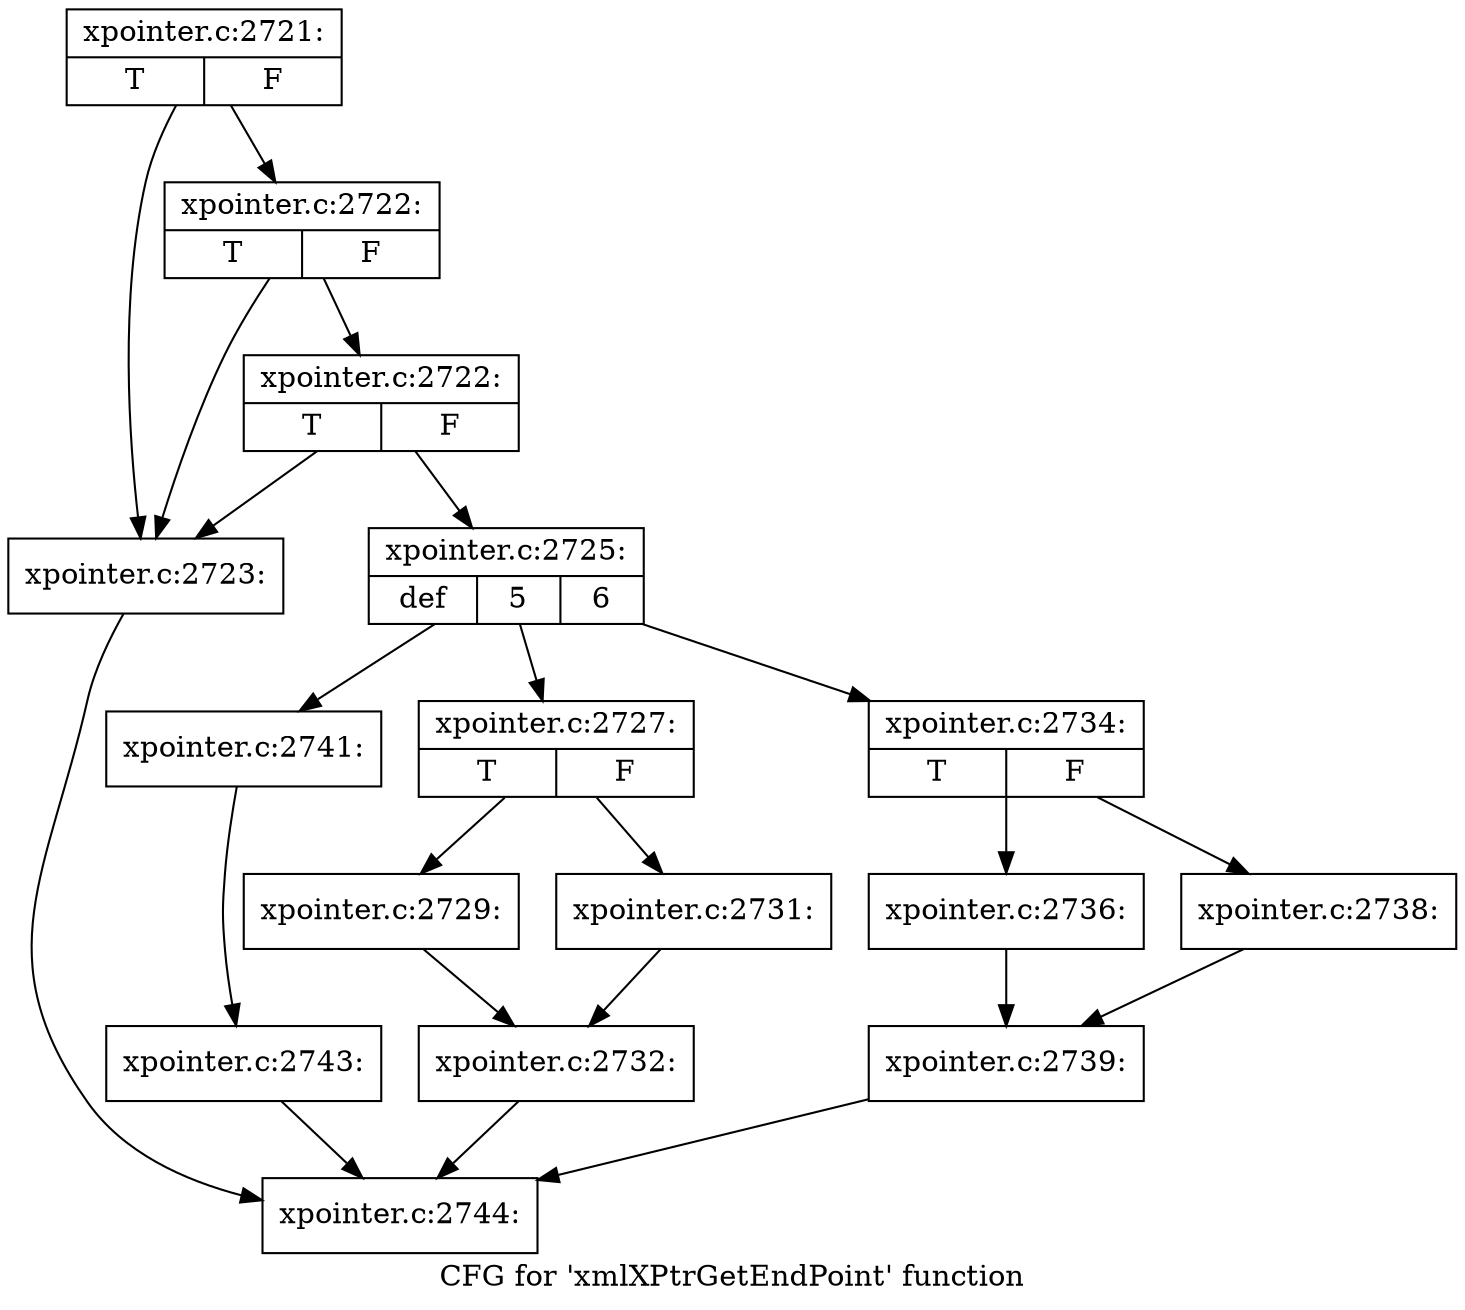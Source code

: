 digraph "CFG for 'xmlXPtrGetEndPoint' function" {
	label="CFG for 'xmlXPtrGetEndPoint' function";

	Node0x5297870 [shape=record,label="{xpointer.c:2721:|{<s0>T|<s1>F}}"];
	Node0x5297870 -> Node0x5298560;
	Node0x5297870 -> Node0x5298680;
	Node0x5298680 [shape=record,label="{xpointer.c:2722:|{<s0>T|<s1>F}}"];
	Node0x5298680 -> Node0x5298560;
	Node0x5298680 -> Node0x5298600;
	Node0x5298600 [shape=record,label="{xpointer.c:2722:|{<s0>T|<s1>F}}"];
	Node0x5298600 -> Node0x5298560;
	Node0x5298600 -> Node0x52985b0;
	Node0x5298560 [shape=record,label="{xpointer.c:2723:}"];
	Node0x5298560 -> Node0x509e4b0;
	Node0x52985b0 [shape=record,label="{xpointer.c:2725:|{<s0>def|<s1>5|<s2>6}}"];
	Node0x52985b0 -> Node0x5299140;
	Node0x52985b0 -> Node0x5299480;
	Node0x52985b0 -> Node0x529a450;
	Node0x5299480 [shape=record,label="{xpointer.c:2727:|{<s0>T|<s1>F}}"];
	Node0x5299480 -> Node0x5299900;
	Node0x5299480 -> Node0x52999a0;
	Node0x5299900 [shape=record,label="{xpointer.c:2729:}"];
	Node0x5299900 -> Node0x5299950;
	Node0x52999a0 [shape=record,label="{xpointer.c:2731:}"];
	Node0x52999a0 -> Node0x5299950;
	Node0x5299950 [shape=record,label="{xpointer.c:2732:}"];
	Node0x5299950 -> Node0x509e4b0;
	Node0x529a450 [shape=record,label="{xpointer.c:2734:|{<s0>T|<s1>F}}"];
	Node0x529a450 -> Node0x529a8d0;
	Node0x529a450 -> Node0x529a970;
	Node0x529a8d0 [shape=record,label="{xpointer.c:2736:}"];
	Node0x529a8d0 -> Node0x529a920;
	Node0x529a970 [shape=record,label="{xpointer.c:2738:}"];
	Node0x529a970 -> Node0x529a920;
	Node0x529a920 [shape=record,label="{xpointer.c:2739:}"];
	Node0x529a920 -> Node0x509e4b0;
	Node0x5299140 [shape=record,label="{xpointer.c:2741:}"];
	Node0x5299140 -> Node0x5298f30;
	Node0x5298f30 [shape=record,label="{xpointer.c:2743:}"];
	Node0x5298f30 -> Node0x509e4b0;
	Node0x509e4b0 [shape=record,label="{xpointer.c:2744:}"];
}
